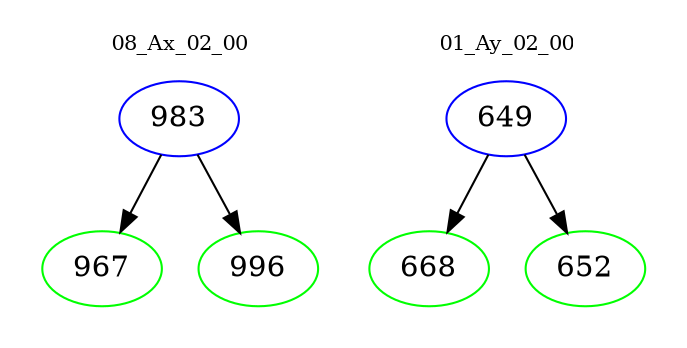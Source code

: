 digraph{
subgraph cluster_0 {
color = white
label = "08_Ax_02_00";
fontsize=10;
T0_983 [label="983", color="blue"]
T0_983 -> T0_967 [color="black"]
T0_967 [label="967", color="green"]
T0_983 -> T0_996 [color="black"]
T0_996 [label="996", color="green"]
}
subgraph cluster_1 {
color = white
label = "01_Ay_02_00";
fontsize=10;
T1_649 [label="649", color="blue"]
T1_649 -> T1_668 [color="black"]
T1_668 [label="668", color="green"]
T1_649 -> T1_652 [color="black"]
T1_652 [label="652", color="green"]
}
}
